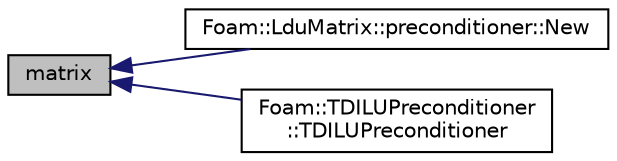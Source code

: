 digraph "matrix"
{
  bgcolor="transparent";
  edge [fontname="Helvetica",fontsize="10",labelfontname="Helvetica",labelfontsize="10"];
  node [fontname="Helvetica",fontsize="10",shape=record];
  rankdir="LR";
  Node1 [label="matrix",height=0.2,width=0.4,color="black", fillcolor="grey75", style="filled", fontcolor="black"];
  Node1 -> Node2 [dir="back",color="midnightblue",fontsize="10",style="solid",fontname="Helvetica"];
  Node2 [label="Foam::LduMatrix::preconditioner::New",height=0.2,width=0.4,color="black",URL="$a01997.html#a4257276d926b070fe4114b5eb4fbd8f0",tooltip="Return a new preconditioner. "];
  Node1 -> Node3 [dir="back",color="midnightblue",fontsize="10",style="solid",fontname="Helvetica"];
  Node3 [label="Foam::TDILUPreconditioner\l::TDILUPreconditioner",height=0.2,width=0.4,color="black",URL="$a02652.html#a83033f343d8a210d84737857afb069b8",tooltip="Construct from matrix components and preconditioner data dictionary. "];
}

